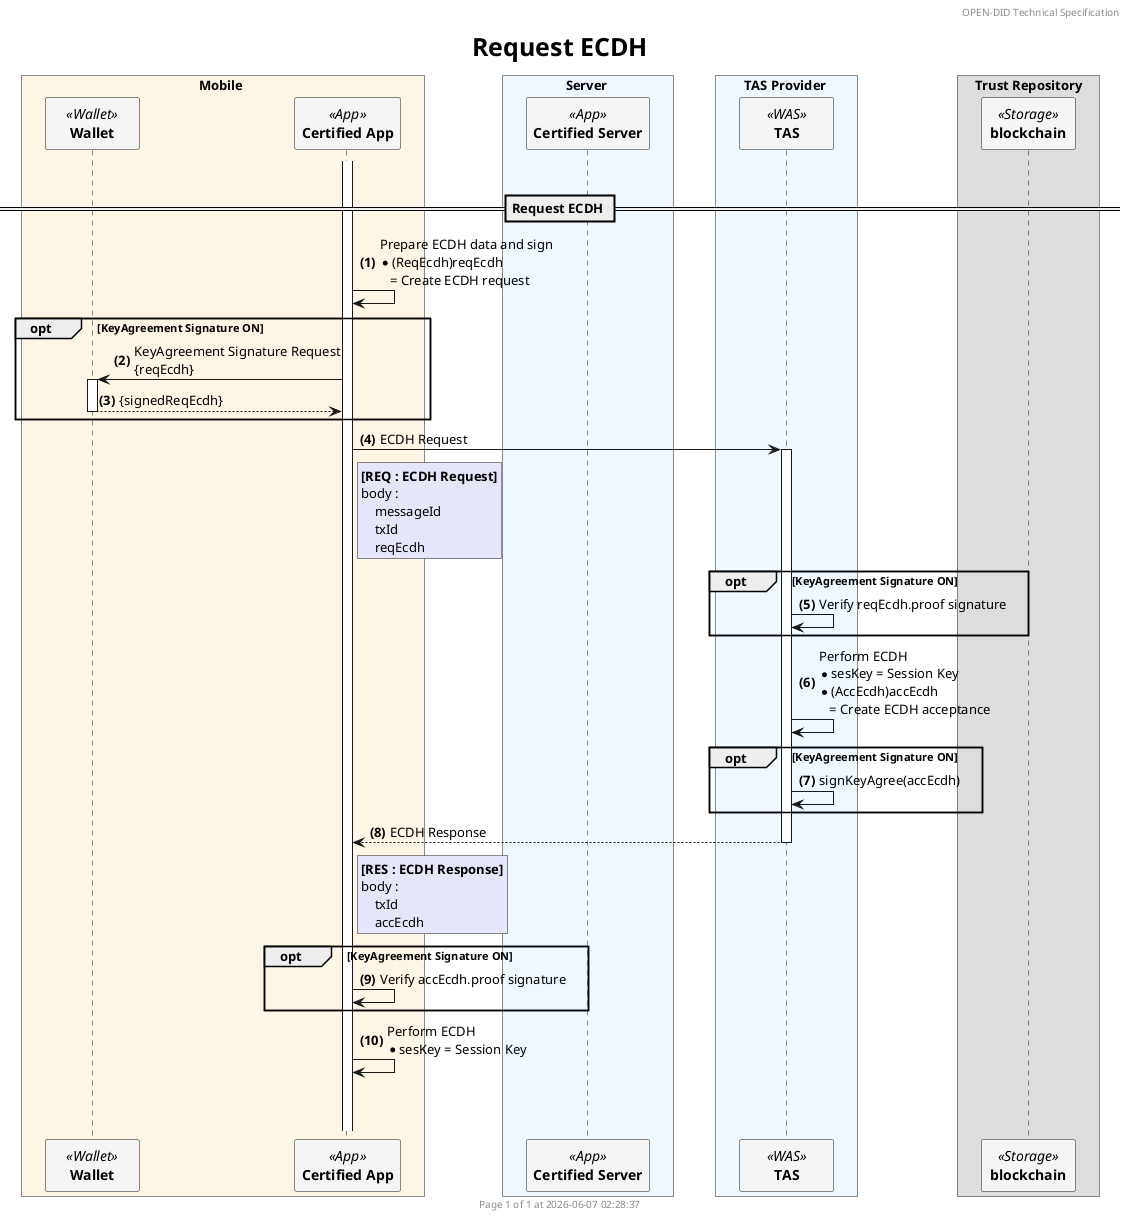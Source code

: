 @startuml request_ECDH_simple

'- - - - - - - - - - - - - - - - - - - - - - - - - - - - - - - - - - - - - - - - - - - - - - - - - - - - - - - - - - -
' Configuration
'- - - - - - - - - - - - - - - - - - - - - - - - - - - - - - - - - - - - - - - - - - - - - - - - - - - - - - - - - - -
'=== Header and Footer ===
header OPEN-DID Technical Specification
footer
    Page %page% of %lastpage% at %date("yyyy-MM-dd hh:mm:ss")
end footer

'=== Title ===
title
    <size:25>Request ECDH</size>
end title

'=== Option ===
' Autonumber: ex) "<b>000.</b>" => Display as a 3-digit number with leading zeros
autonumber "<b>(#)</b>"
' Hide the participant box at the bottom of the page
'hide footbox

'=== Participants ===
skinparam ParticipantPadding 20
skinparam BoxPadding 20
skinparam MaxMessageSize 500
skinparam MinClassWidth 80



box Mobile #OldLace
    participant "**Wallet**" as WALLET <<Wallet>> #WhiteSmoke
    participant "**Certified App**" as CA <<App>> #WhiteSmoke    
end box

box Server #AliceBlue
    participant "**Certified Server**" as CAS <<App>> #WhiteSmoke    
end box

box TAS Provider #AliceBlue
    participant "**TAS**" as TAS <<WAS>> #WhiteSmoke
end box

box Trust Repository
    participant "**blockchain**" as BC <<Storage>> #WhiteSmoke
end box

'- - - - - - - - - - - - - - - - - - - - - - - - - - - - - - - - - - - - - - - - - - - - - - - - - - - - - - - - - - -
' Constant
'- - - - - - - - - - - - - - - - - - - - - - - - - - - - - - - - - - - - - - - - - - - - - - - - - - - - - - - - - - -
!$refdoc = "Refer to a separate document"
!$doc = "Refer to the data specification document"

'- - - - - - - - - - - - - - - - - - - - - - - - - - - - - - - - - - - - - - - - - - - - - - - - - - - - - - - - - - -
' Content
'- - - - - - - - - - - - - - - - - - - - - - - - - - - - - - - - - - - - - - - - - - - - - - - - - - - - - - - - - - -
|||


== Request ECDH ==

activate CA

CA -> CA: Prepare ECDH data and sign\
            \n* (ReqEcdh)reqEcdh\
            \n   = Create ECDH request

opt KeyAgreement Signature ON
    CA -> WALLET ++: KeyAgreement Signature Request\n{reqEcdh}
    return {signedReqEcdh}
end

CA -> TAS++ : ECDH Request
rnote right of CA #Lavender
    **[REQ : ECDH Request]**
    body : 
        messageId
        txId
        reqEcdh
end note

    opt KeyAgreement Signature ON
        TAS -> TAS: Verify reqEcdh.proof signature
    end

    TAS -> TAS: Perform ECDH\
                \n* sesKey = Session Key\
                \n* (AccEcdh)accEcdh\
                \n   = Create ECDH acceptance

    opt KeyAgreement Signature ON
        TAS -> TAS: signKeyAgree(accEcdh)
    end

return ECDH Response
rnote right of CA #Lavender
    **[RES : ECDH Response]**
    body : 
        txId
        accEcdh
end note

opt KeyAgreement Signature ON
    CA -> CA: Verify accEcdh.proof signature
end

CA -> CA: Perform ECDH\n* sesKey = Session Key

|||
|||
@enduml
